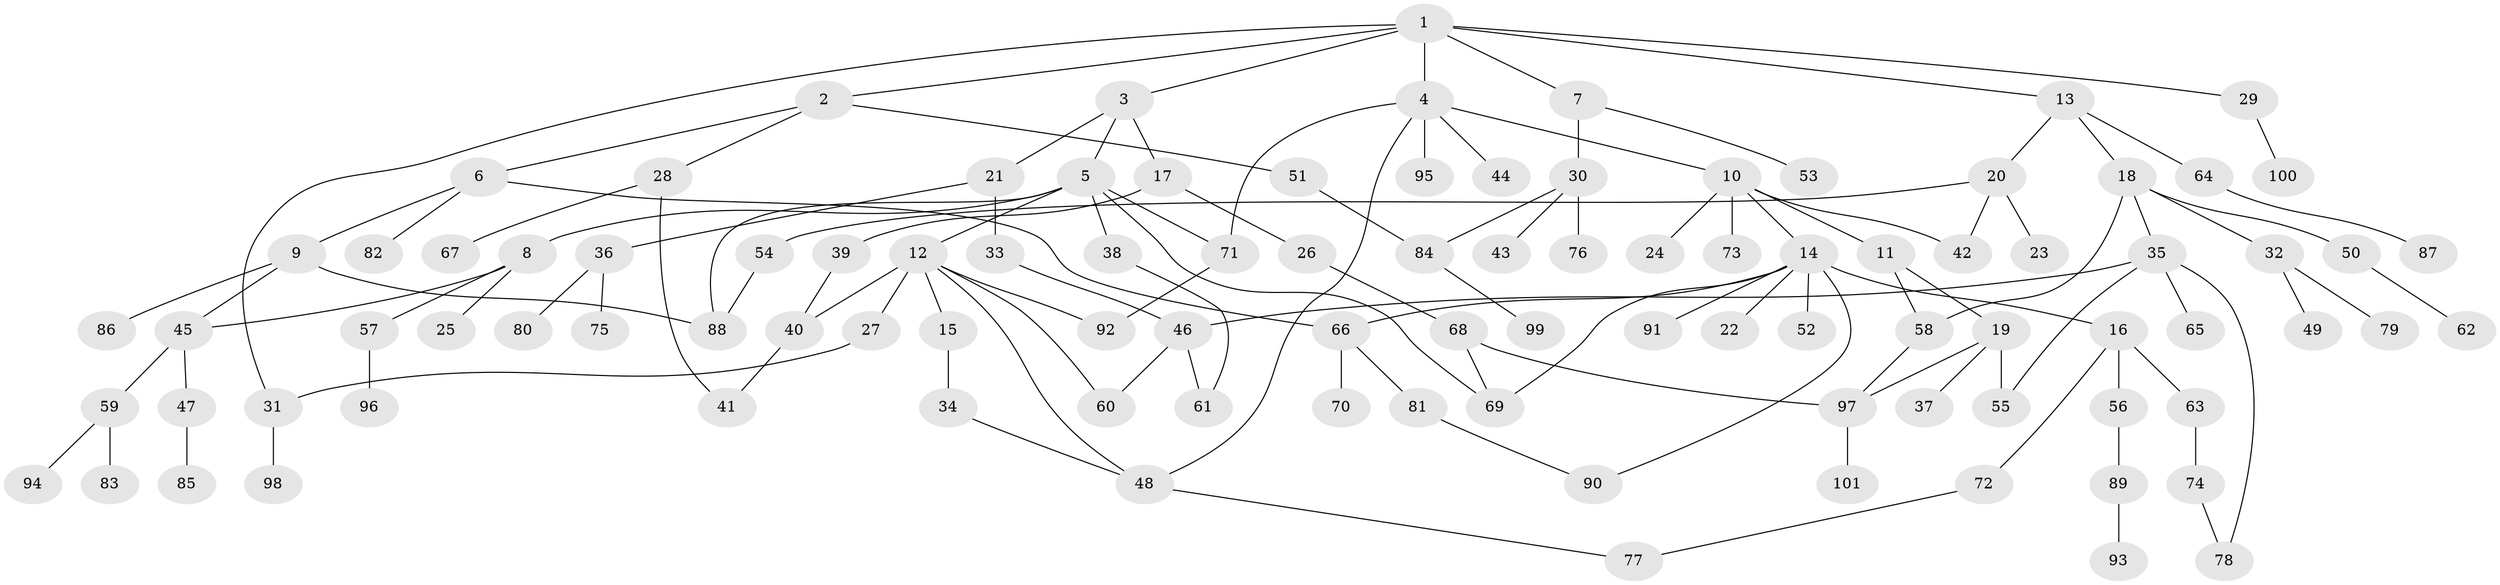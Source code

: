 // Generated by graph-tools (version 1.1) at 2025/01/03/09/25 03:01:01]
// undirected, 101 vertices, 125 edges
graph export_dot {
graph [start="1"]
  node [color=gray90,style=filled];
  1;
  2;
  3;
  4;
  5;
  6;
  7;
  8;
  9;
  10;
  11;
  12;
  13;
  14;
  15;
  16;
  17;
  18;
  19;
  20;
  21;
  22;
  23;
  24;
  25;
  26;
  27;
  28;
  29;
  30;
  31;
  32;
  33;
  34;
  35;
  36;
  37;
  38;
  39;
  40;
  41;
  42;
  43;
  44;
  45;
  46;
  47;
  48;
  49;
  50;
  51;
  52;
  53;
  54;
  55;
  56;
  57;
  58;
  59;
  60;
  61;
  62;
  63;
  64;
  65;
  66;
  67;
  68;
  69;
  70;
  71;
  72;
  73;
  74;
  75;
  76;
  77;
  78;
  79;
  80;
  81;
  82;
  83;
  84;
  85;
  86;
  87;
  88;
  89;
  90;
  91;
  92;
  93;
  94;
  95;
  96;
  97;
  98;
  99;
  100;
  101;
  1 -- 2;
  1 -- 3;
  1 -- 4;
  1 -- 7;
  1 -- 13;
  1 -- 29;
  1 -- 31;
  2 -- 6;
  2 -- 28;
  2 -- 51;
  3 -- 5;
  3 -- 17;
  3 -- 21;
  4 -- 10;
  4 -- 44;
  4 -- 95;
  4 -- 48;
  4 -- 71;
  5 -- 8;
  5 -- 12;
  5 -- 38;
  5 -- 69;
  5 -- 71;
  5 -- 88;
  6 -- 9;
  6 -- 82;
  6 -- 66;
  7 -- 30;
  7 -- 53;
  8 -- 25;
  8 -- 57;
  8 -- 45;
  9 -- 45;
  9 -- 86;
  9 -- 88;
  10 -- 11;
  10 -- 14;
  10 -- 24;
  10 -- 42;
  10 -- 73;
  11 -- 19;
  11 -- 58;
  12 -- 15;
  12 -- 27;
  12 -- 60;
  12 -- 92;
  12 -- 48;
  12 -- 40;
  13 -- 18;
  13 -- 20;
  13 -- 64;
  14 -- 16;
  14 -- 22;
  14 -- 52;
  14 -- 66;
  14 -- 91;
  14 -- 90;
  14 -- 69;
  15 -- 34;
  16 -- 56;
  16 -- 63;
  16 -- 72;
  17 -- 26;
  17 -- 39;
  18 -- 32;
  18 -- 35;
  18 -- 50;
  18 -- 58;
  19 -- 37;
  19 -- 97;
  19 -- 55;
  20 -- 23;
  20 -- 54;
  20 -- 42;
  21 -- 33;
  21 -- 36;
  26 -- 68;
  27 -- 31;
  28 -- 67;
  28 -- 41;
  29 -- 100;
  30 -- 43;
  30 -- 76;
  30 -- 84;
  31 -- 98;
  32 -- 49;
  32 -- 79;
  33 -- 46;
  34 -- 48;
  35 -- 55;
  35 -- 65;
  35 -- 46;
  35 -- 78;
  36 -- 75;
  36 -- 80;
  38 -- 61;
  39 -- 40;
  40 -- 41;
  45 -- 47;
  45 -- 59;
  46 -- 61;
  46 -- 60;
  47 -- 85;
  48 -- 77;
  50 -- 62;
  51 -- 84;
  54 -- 88;
  56 -- 89;
  57 -- 96;
  58 -- 97;
  59 -- 83;
  59 -- 94;
  63 -- 74;
  64 -- 87;
  66 -- 70;
  66 -- 81;
  68 -- 69;
  68 -- 97;
  71 -- 92;
  72 -- 77;
  74 -- 78;
  81 -- 90;
  84 -- 99;
  89 -- 93;
  97 -- 101;
}
